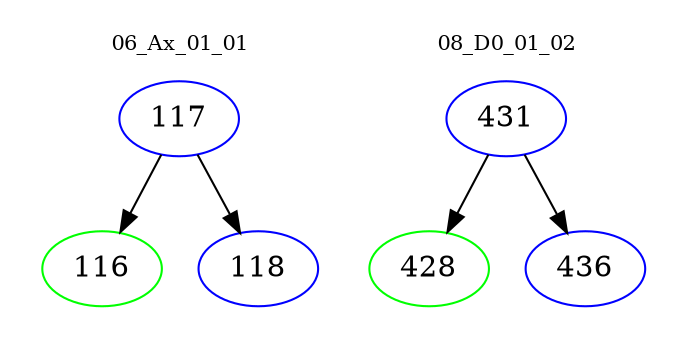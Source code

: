 digraph{
subgraph cluster_0 {
color = white
label = "06_Ax_01_01";
fontsize=10;
T0_117 [label="117", color="blue"]
T0_117 -> T0_116 [color="black"]
T0_116 [label="116", color="green"]
T0_117 -> T0_118 [color="black"]
T0_118 [label="118", color="blue"]
}
subgraph cluster_1 {
color = white
label = "08_D0_01_02";
fontsize=10;
T1_431 [label="431", color="blue"]
T1_431 -> T1_428 [color="black"]
T1_428 [label="428", color="green"]
T1_431 -> T1_436 [color="black"]
T1_436 [label="436", color="blue"]
}
}
